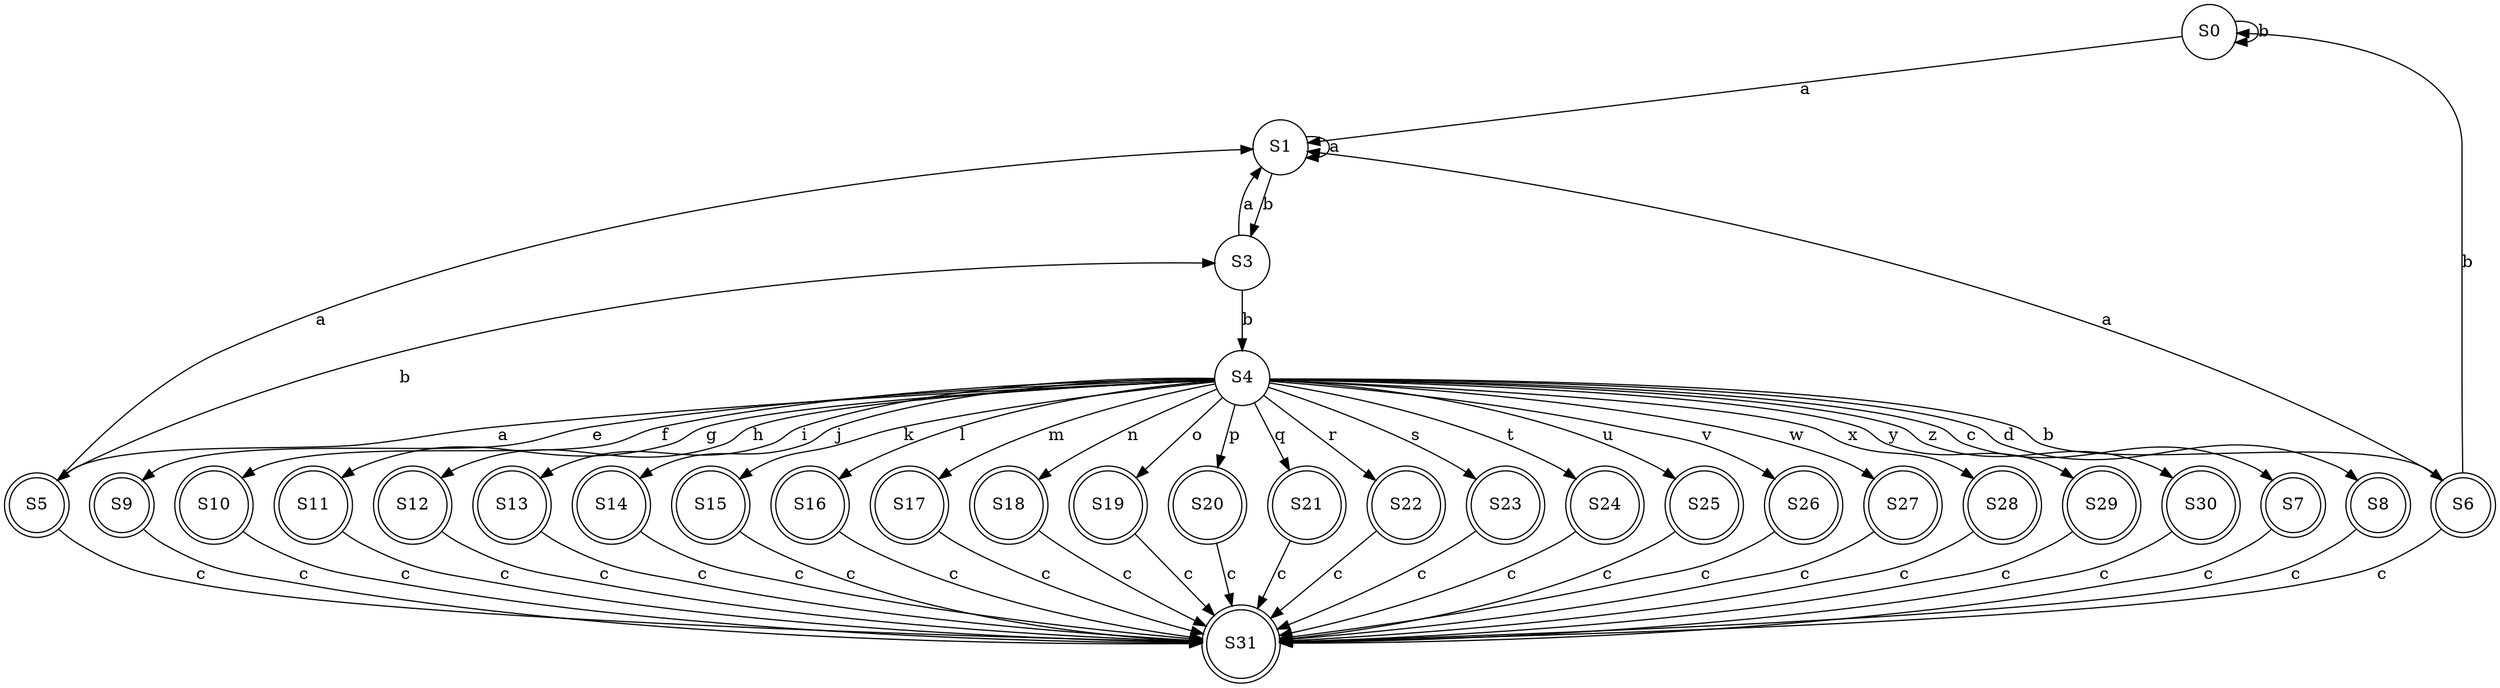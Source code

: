 // DFA Visualization
digraph {
	S0 [label=S0 shape=circle]
	S1 [label=S1 shape=circle]
	S3 [label=S3 shape=circle]
	S4 [label=S4 shape=circle]
	S5 [label=S5 shape=doublecircle]
	S6 [label=S6 shape=doublecircle]
	S7 [label=S7 shape=doublecircle]
	S8 [label=S8 shape=doublecircle]
	S9 [label=S9 shape=doublecircle]
	S10 [label=S10 shape=doublecircle]
	S11 [label=S11 shape=doublecircle]
	S12 [label=S12 shape=doublecircle]
	S13 [label=S13 shape=doublecircle]
	S14 [label=S14 shape=doublecircle]
	S15 [label=S15 shape=doublecircle]
	S16 [label=S16 shape=doublecircle]
	S17 [label=S17 shape=doublecircle]
	S18 [label=S18 shape=doublecircle]
	S19 [label=S19 shape=doublecircle]
	S20 [label=S20 shape=doublecircle]
	S21 [label=S21 shape=doublecircle]
	S22 [label=S22 shape=doublecircle]
	S23 [label=S23 shape=doublecircle]
	S24 [label=S24 shape=doublecircle]
	S25 [label=S25 shape=doublecircle]
	S26 [label=S26 shape=doublecircle]
	S27 [label=S27 shape=doublecircle]
	S28 [label=S28 shape=doublecircle]
	S29 [label=S29 shape=doublecircle]
	S30 [label=S30 shape=doublecircle]
	S31 [label=S31 shape=doublecircle]
	S0 -> S1 [label=a]
	S0 -> S0 [label=b]
	S1 -> S1 [label=a]
	S1 -> S3 [label=b]
	S3 -> S1 [label=a]
	S3 -> S4 [label=b]
	S4 -> S5 [label=a]
	S4 -> S6 [label=b]
	S4 -> S7 [label=c]
	S4 -> S8 [label=d]
	S4 -> S9 [label=e]
	S4 -> S10 [label=f]
	S4 -> S11 [label=g]
	S4 -> S12 [label=h]
	S4 -> S13 [label=i]
	S4 -> S14 [label=j]
	S4 -> S15 [label=k]
	S4 -> S16 [label=l]
	S4 -> S17 [label=m]
	S4 -> S18 [label=n]
	S4 -> S19 [label=o]
	S4 -> S20 [label=p]
	S4 -> S21 [label=q]
	S4 -> S22 [label=r]
	S4 -> S23 [label=s]
	S4 -> S24 [label=t]
	S4 -> S25 [label=u]
	S4 -> S26 [label=v]
	S4 -> S27 [label=w]
	S4 -> S28 [label=x]
	S4 -> S29 [label=y]
	S4 -> S30 [label=z]
	S5 -> S1 [label=a]
	S5 -> S3 [label=b]
	S5 -> S31 [label=c]
	S6 -> S1 [label=a]
	S6 -> S0 [label=b]
	S6 -> S31 [label=c]
	S7 -> S31 [label=c]
	S8 -> S31 [label=c]
	S9 -> S31 [label=c]
	S10 -> S31 [label=c]
	S11 -> S31 [label=c]
	S12 -> S31 [label=c]
	S13 -> S31 [label=c]
	S14 -> S31 [label=c]
	S15 -> S31 [label=c]
	S16 -> S31 [label=c]
	S17 -> S31 [label=c]
	S18 -> S31 [label=c]
	S19 -> S31 [label=c]
	S20 -> S31 [label=c]
	S21 -> S31 [label=c]
	S22 -> S31 [label=c]
	S23 -> S31 [label=c]
	S24 -> S31 [label=c]
	S25 -> S31 [label=c]
	S26 -> S31 [label=c]
	S27 -> S31 [label=c]
	S28 -> S31 [label=c]
	S29 -> S31 [label=c]
	S30 -> S31 [label=c]
}
